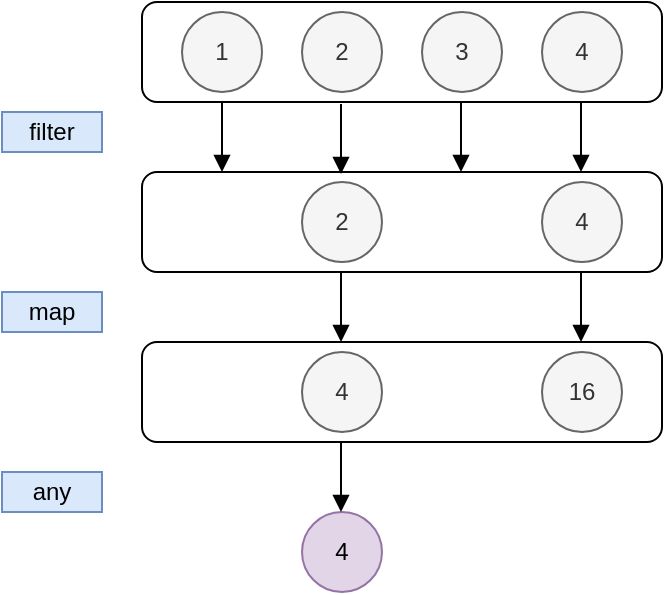 <mxfile version="24.1.0" type="device">
  <diagram name="페이지-1" id="SHYyri-JBMd4ZuZQ44bf">
    <mxGraphModel dx="1114" dy="894" grid="1" gridSize="10" guides="1" tooltips="1" connect="1" arrows="1" fold="1" page="1" pageScale="1" pageWidth="827" pageHeight="1169" math="0" shadow="0">
      <root>
        <mxCell id="0" />
        <mxCell id="1" parent="0" />
        <mxCell id="gHQyZuXaa6AWSPlOTPFp-5" value="" style="rounded=1;whiteSpace=wrap;html=1;" vertex="1" parent="1">
          <mxGeometry x="100" y="75" width="260" height="50" as="geometry" />
        </mxCell>
        <mxCell id="gHQyZuXaa6AWSPlOTPFp-1" value="1" style="ellipse;whiteSpace=wrap;html=1;fillColor=#f5f5f5;fontColor=#333333;strokeColor=#666666;" vertex="1" parent="1">
          <mxGeometry x="120" y="80" width="40" height="40" as="geometry" />
        </mxCell>
        <mxCell id="gHQyZuXaa6AWSPlOTPFp-2" value="2" style="ellipse;whiteSpace=wrap;html=1;fillColor=#f5f5f5;fontColor=#333333;strokeColor=#666666;" vertex="1" parent="1">
          <mxGeometry x="180" y="80" width="40" height="40" as="geometry" />
        </mxCell>
        <mxCell id="gHQyZuXaa6AWSPlOTPFp-3" value="3" style="ellipse;whiteSpace=wrap;html=1;fillColor=#f5f5f5;fontColor=#333333;strokeColor=#666666;" vertex="1" parent="1">
          <mxGeometry x="240" y="80" width="40" height="40" as="geometry" />
        </mxCell>
        <mxCell id="gHQyZuXaa6AWSPlOTPFp-4" value="4" style="ellipse;whiteSpace=wrap;html=1;fillColor=#f5f5f5;fontColor=#333333;strokeColor=#666666;" vertex="1" parent="1">
          <mxGeometry x="300" y="80" width="40" height="40" as="geometry" />
        </mxCell>
        <mxCell id="gHQyZuXaa6AWSPlOTPFp-6" value="" style="rounded=1;whiteSpace=wrap;html=1;" vertex="1" parent="1">
          <mxGeometry x="100" y="160" width="260" height="50" as="geometry" />
        </mxCell>
        <mxCell id="gHQyZuXaa6AWSPlOTPFp-8" value="2" style="ellipse;whiteSpace=wrap;html=1;fillColor=#f5f5f5;fontColor=#333333;strokeColor=#666666;" vertex="1" parent="1">
          <mxGeometry x="180" y="165" width="40" height="40" as="geometry" />
        </mxCell>
        <mxCell id="gHQyZuXaa6AWSPlOTPFp-10" value="4" style="ellipse;whiteSpace=wrap;html=1;fillColor=#f5f5f5;fontColor=#333333;strokeColor=#666666;" vertex="1" parent="1">
          <mxGeometry x="300" y="165" width="40" height="40" as="geometry" />
        </mxCell>
        <mxCell id="gHQyZuXaa6AWSPlOTPFp-11" value="" style="rounded=1;whiteSpace=wrap;html=1;" vertex="1" parent="1">
          <mxGeometry x="100" y="245" width="260" height="50" as="geometry" />
        </mxCell>
        <mxCell id="gHQyZuXaa6AWSPlOTPFp-13" value="4" style="ellipse;whiteSpace=wrap;html=1;fillColor=#f5f5f5;fontColor=#333333;strokeColor=#666666;" vertex="1" parent="1">
          <mxGeometry x="180" y="250" width="40" height="40" as="geometry" />
        </mxCell>
        <mxCell id="gHQyZuXaa6AWSPlOTPFp-15" value="16" style="ellipse;whiteSpace=wrap;html=1;fillColor=#f5f5f5;fontColor=#333333;strokeColor=#666666;" vertex="1" parent="1">
          <mxGeometry x="300" y="250" width="40" height="40" as="geometry" />
        </mxCell>
        <mxCell id="gHQyZuXaa6AWSPlOTPFp-16" value="4" style="ellipse;whiteSpace=wrap;html=1;fillColor=#e1d5e7;strokeColor=#9673a6;" vertex="1" parent="1">
          <mxGeometry x="180" y="330" width="40" height="40" as="geometry" />
        </mxCell>
        <mxCell id="gHQyZuXaa6AWSPlOTPFp-18" value="" style="endArrow=block;html=1;rounded=0;endFill=1;startSize=6;sourcePerimeterSpacing=0;" edge="1" parent="1">
          <mxGeometry width="50" height="50" relative="1" as="geometry">
            <mxPoint x="140" y="125" as="sourcePoint" />
            <mxPoint x="140" y="160" as="targetPoint" />
          </mxGeometry>
        </mxCell>
        <mxCell id="gHQyZuXaa6AWSPlOTPFp-19" value="" style="endArrow=block;html=1;rounded=0;endFill=1;startSize=6;sourcePerimeterSpacing=0;" edge="1" parent="1">
          <mxGeometry width="50" height="50" relative="1" as="geometry">
            <mxPoint x="199.5" y="126" as="sourcePoint" />
            <mxPoint x="199.5" y="161" as="targetPoint" />
          </mxGeometry>
        </mxCell>
        <mxCell id="gHQyZuXaa6AWSPlOTPFp-20" value="" style="endArrow=block;html=1;rounded=0;endFill=1;startSize=6;sourcePerimeterSpacing=0;" edge="1" parent="1">
          <mxGeometry width="50" height="50" relative="1" as="geometry">
            <mxPoint x="259.5" y="125" as="sourcePoint" />
            <mxPoint x="259.5" y="160" as="targetPoint" />
          </mxGeometry>
        </mxCell>
        <mxCell id="gHQyZuXaa6AWSPlOTPFp-21" value="" style="endArrow=block;html=1;rounded=0;endFill=1;startSize=6;sourcePerimeterSpacing=0;" edge="1" parent="1">
          <mxGeometry width="50" height="50" relative="1" as="geometry">
            <mxPoint x="319.5" y="125" as="sourcePoint" />
            <mxPoint x="319.5" y="160" as="targetPoint" />
          </mxGeometry>
        </mxCell>
        <mxCell id="gHQyZuXaa6AWSPlOTPFp-22" value="" style="endArrow=block;html=1;rounded=0;endFill=1;startSize=6;sourcePerimeterSpacing=0;" edge="1" parent="1">
          <mxGeometry width="50" height="50" relative="1" as="geometry">
            <mxPoint x="319.5" y="210" as="sourcePoint" />
            <mxPoint x="319.5" y="245" as="targetPoint" />
          </mxGeometry>
        </mxCell>
        <mxCell id="gHQyZuXaa6AWSPlOTPFp-23" value="" style="endArrow=block;html=1;rounded=0;endFill=1;startSize=6;sourcePerimeterSpacing=0;" edge="1" parent="1">
          <mxGeometry width="50" height="50" relative="1" as="geometry">
            <mxPoint x="199.5" y="210" as="sourcePoint" />
            <mxPoint x="199.5" y="245" as="targetPoint" />
          </mxGeometry>
        </mxCell>
        <mxCell id="gHQyZuXaa6AWSPlOTPFp-24" value="" style="endArrow=block;html=1;rounded=0;endFill=1;startSize=6;sourcePerimeterSpacing=0;" edge="1" parent="1">
          <mxGeometry width="50" height="50" relative="1" as="geometry">
            <mxPoint x="199.5" y="295" as="sourcePoint" />
            <mxPoint x="199.5" y="330" as="targetPoint" />
          </mxGeometry>
        </mxCell>
        <mxCell id="gHQyZuXaa6AWSPlOTPFp-25" value="filter" style="text;html=1;align=center;verticalAlign=middle;whiteSpace=wrap;rounded=0;fillColor=#dae8fc;strokeColor=#6c8ebf;" vertex="1" parent="1">
          <mxGeometry x="30" y="130" width="50" height="20" as="geometry" />
        </mxCell>
        <mxCell id="gHQyZuXaa6AWSPlOTPFp-27" value="map" style="text;html=1;align=center;verticalAlign=middle;whiteSpace=wrap;rounded=0;fillColor=#dae8fc;strokeColor=#6c8ebf;" vertex="1" parent="1">
          <mxGeometry x="30" y="220" width="50" height="20" as="geometry" />
        </mxCell>
        <mxCell id="gHQyZuXaa6AWSPlOTPFp-28" value="any" style="text;html=1;align=center;verticalAlign=middle;whiteSpace=wrap;rounded=0;fillColor=#dae8fc;strokeColor=#6c8ebf;" vertex="1" parent="1">
          <mxGeometry x="30" y="310" width="50" height="20" as="geometry" />
        </mxCell>
      </root>
    </mxGraphModel>
  </diagram>
</mxfile>

